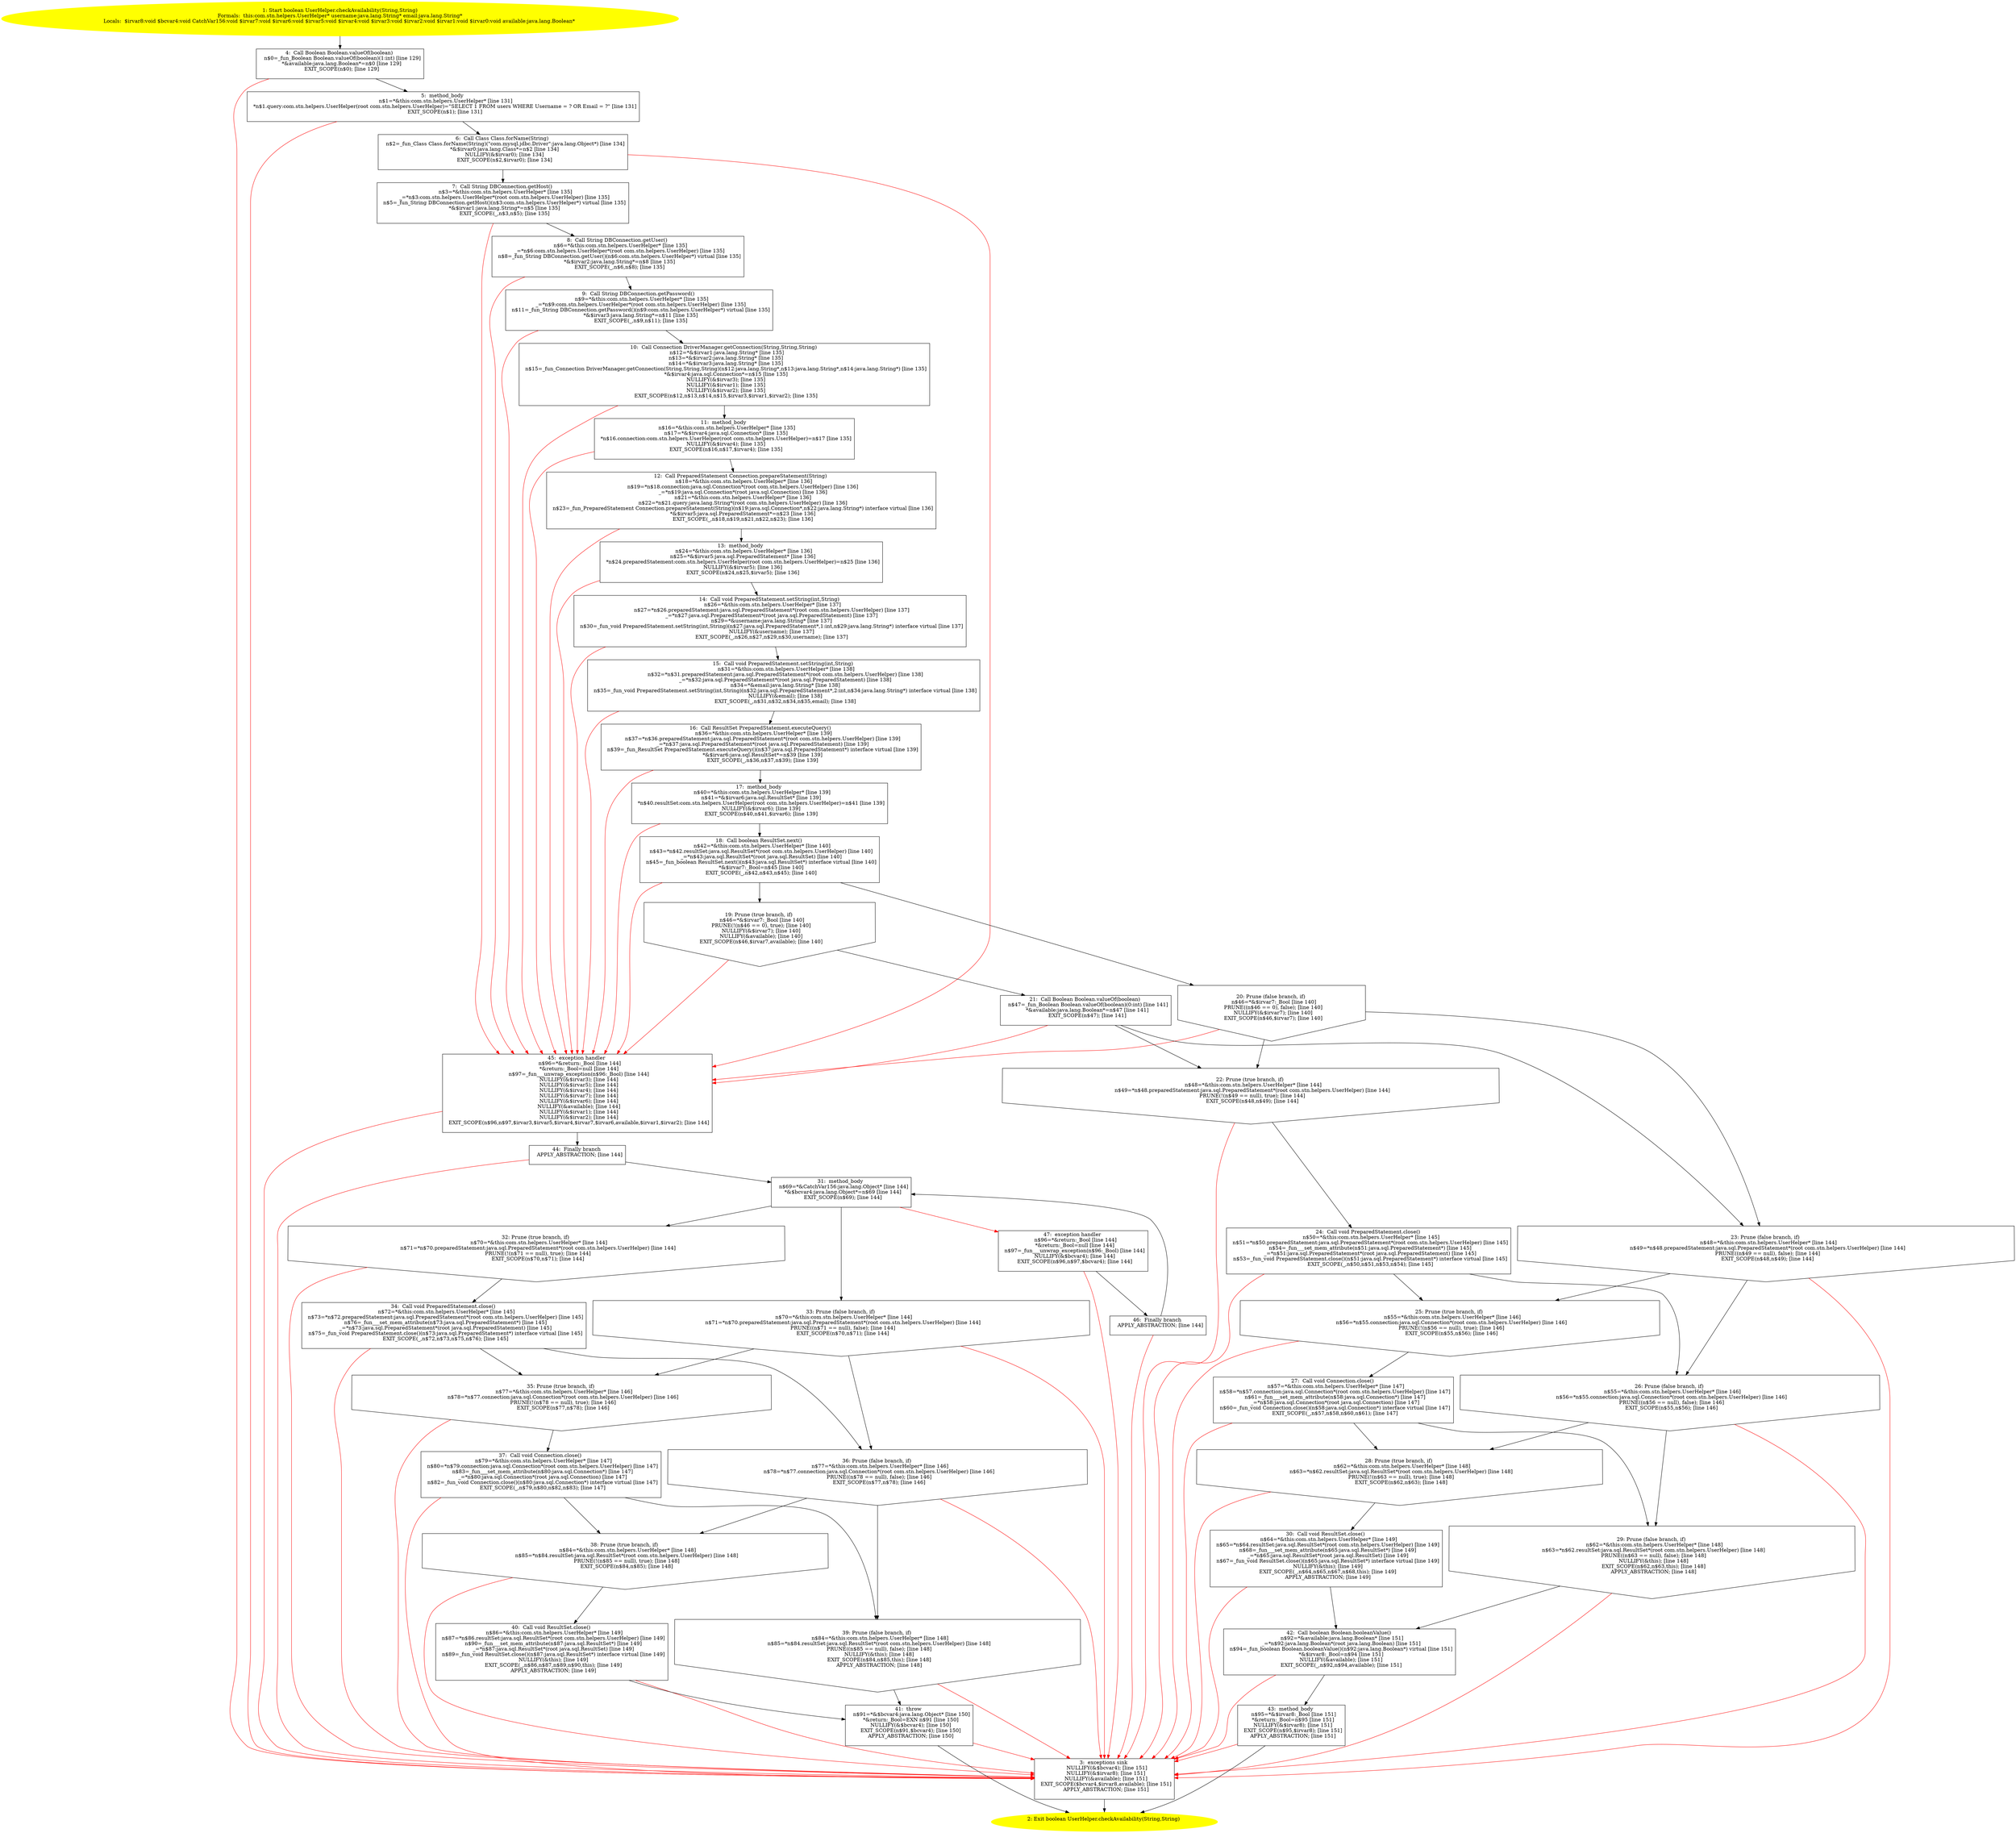 /* @generated */
digraph cfg {
"com.stn.helpers.UserHelper.checkAvailability(java.lang.String,java.lang.String):boolean.f4a424857c80eeb6c90b2913eece1152_1" [label="1: Start boolean UserHelper.checkAvailability(String,String)\nFormals:  this:com.stn.helpers.UserHelper* username:java.lang.String* email:java.lang.String*\nLocals:  $irvar8:void $bcvar4:void CatchVar156:void $irvar7:void $irvar6:void $irvar5:void $irvar4:void $irvar3:void $irvar2:void $irvar1:void $irvar0:void available:java.lang.Boolean* \n  " color=yellow style=filled]
	

	 "com.stn.helpers.UserHelper.checkAvailability(java.lang.String,java.lang.String):boolean.f4a424857c80eeb6c90b2913eece1152_1" -> "com.stn.helpers.UserHelper.checkAvailability(java.lang.String,java.lang.String):boolean.f4a424857c80eeb6c90b2913eece1152_4" ;
"com.stn.helpers.UserHelper.checkAvailability(java.lang.String,java.lang.String):boolean.f4a424857c80eeb6c90b2913eece1152_2" [label="2: Exit boolean UserHelper.checkAvailability(String,String) \n  " color=yellow style=filled]
	

"com.stn.helpers.UserHelper.checkAvailability(java.lang.String,java.lang.String):boolean.f4a424857c80eeb6c90b2913eece1152_3" [label="3:  exceptions sink \n   NULLIFY(&$bcvar4); [line 151]\n  NULLIFY(&$irvar8); [line 151]\n  NULLIFY(&available); [line 151]\n  EXIT_SCOPE($bcvar4,$irvar8,available); [line 151]\n  APPLY_ABSTRACTION; [line 151]\n " shape="box"]
	

	 "com.stn.helpers.UserHelper.checkAvailability(java.lang.String,java.lang.String):boolean.f4a424857c80eeb6c90b2913eece1152_3" -> "com.stn.helpers.UserHelper.checkAvailability(java.lang.String,java.lang.String):boolean.f4a424857c80eeb6c90b2913eece1152_2" ;
"com.stn.helpers.UserHelper.checkAvailability(java.lang.String,java.lang.String):boolean.f4a424857c80eeb6c90b2913eece1152_4" [label="4:  Call Boolean Boolean.valueOf(boolean) \n   n$0=_fun_Boolean Boolean.valueOf(boolean)(1:int) [line 129]\n  *&available:java.lang.Boolean*=n$0 [line 129]\n  EXIT_SCOPE(n$0); [line 129]\n " shape="box"]
	

	 "com.stn.helpers.UserHelper.checkAvailability(java.lang.String,java.lang.String):boolean.f4a424857c80eeb6c90b2913eece1152_4" -> "com.stn.helpers.UserHelper.checkAvailability(java.lang.String,java.lang.String):boolean.f4a424857c80eeb6c90b2913eece1152_5" ;
	 "com.stn.helpers.UserHelper.checkAvailability(java.lang.String,java.lang.String):boolean.f4a424857c80eeb6c90b2913eece1152_4" -> "com.stn.helpers.UserHelper.checkAvailability(java.lang.String,java.lang.String):boolean.f4a424857c80eeb6c90b2913eece1152_3" [color="red" ];
"com.stn.helpers.UserHelper.checkAvailability(java.lang.String,java.lang.String):boolean.f4a424857c80eeb6c90b2913eece1152_5" [label="5:  method_body \n   n$1=*&this:com.stn.helpers.UserHelper* [line 131]\n  *n$1.query:com.stn.helpers.UserHelper(root com.stn.helpers.UserHelper)=\"SELECT 1 FROM users WHERE Username = ? OR Email = ?\" [line 131]\n  EXIT_SCOPE(n$1); [line 131]\n " shape="box"]
	

	 "com.stn.helpers.UserHelper.checkAvailability(java.lang.String,java.lang.String):boolean.f4a424857c80eeb6c90b2913eece1152_5" -> "com.stn.helpers.UserHelper.checkAvailability(java.lang.String,java.lang.String):boolean.f4a424857c80eeb6c90b2913eece1152_6" ;
	 "com.stn.helpers.UserHelper.checkAvailability(java.lang.String,java.lang.String):boolean.f4a424857c80eeb6c90b2913eece1152_5" -> "com.stn.helpers.UserHelper.checkAvailability(java.lang.String,java.lang.String):boolean.f4a424857c80eeb6c90b2913eece1152_3" [color="red" ];
"com.stn.helpers.UserHelper.checkAvailability(java.lang.String,java.lang.String):boolean.f4a424857c80eeb6c90b2913eece1152_6" [label="6:  Call Class Class.forName(String) \n   n$2=_fun_Class Class.forName(String)(\"com.mysql.jdbc.Driver\":java.lang.Object*) [line 134]\n  *&$irvar0:java.lang.Class*=n$2 [line 134]\n  NULLIFY(&$irvar0); [line 134]\n  EXIT_SCOPE(n$2,$irvar0); [line 134]\n " shape="box"]
	

	 "com.stn.helpers.UserHelper.checkAvailability(java.lang.String,java.lang.String):boolean.f4a424857c80eeb6c90b2913eece1152_6" -> "com.stn.helpers.UserHelper.checkAvailability(java.lang.String,java.lang.String):boolean.f4a424857c80eeb6c90b2913eece1152_7" ;
	 "com.stn.helpers.UserHelper.checkAvailability(java.lang.String,java.lang.String):boolean.f4a424857c80eeb6c90b2913eece1152_6" -> "com.stn.helpers.UserHelper.checkAvailability(java.lang.String,java.lang.String):boolean.f4a424857c80eeb6c90b2913eece1152_45" [color="red" ];
"com.stn.helpers.UserHelper.checkAvailability(java.lang.String,java.lang.String):boolean.f4a424857c80eeb6c90b2913eece1152_7" [label="7:  Call String DBConnection.getHost() \n   n$3=*&this:com.stn.helpers.UserHelper* [line 135]\n  _=*n$3:com.stn.helpers.UserHelper*(root com.stn.helpers.UserHelper) [line 135]\n  n$5=_fun_String DBConnection.getHost()(n$3:com.stn.helpers.UserHelper*) virtual [line 135]\n  *&$irvar1:java.lang.String*=n$5 [line 135]\n  EXIT_SCOPE(_,n$3,n$5); [line 135]\n " shape="box"]
	

	 "com.stn.helpers.UserHelper.checkAvailability(java.lang.String,java.lang.String):boolean.f4a424857c80eeb6c90b2913eece1152_7" -> "com.stn.helpers.UserHelper.checkAvailability(java.lang.String,java.lang.String):boolean.f4a424857c80eeb6c90b2913eece1152_8" ;
	 "com.stn.helpers.UserHelper.checkAvailability(java.lang.String,java.lang.String):boolean.f4a424857c80eeb6c90b2913eece1152_7" -> "com.stn.helpers.UserHelper.checkAvailability(java.lang.String,java.lang.String):boolean.f4a424857c80eeb6c90b2913eece1152_45" [color="red" ];
"com.stn.helpers.UserHelper.checkAvailability(java.lang.String,java.lang.String):boolean.f4a424857c80eeb6c90b2913eece1152_8" [label="8:  Call String DBConnection.getUser() \n   n$6=*&this:com.stn.helpers.UserHelper* [line 135]\n  _=*n$6:com.stn.helpers.UserHelper*(root com.stn.helpers.UserHelper) [line 135]\n  n$8=_fun_String DBConnection.getUser()(n$6:com.stn.helpers.UserHelper*) virtual [line 135]\n  *&$irvar2:java.lang.String*=n$8 [line 135]\n  EXIT_SCOPE(_,n$6,n$8); [line 135]\n " shape="box"]
	

	 "com.stn.helpers.UserHelper.checkAvailability(java.lang.String,java.lang.String):boolean.f4a424857c80eeb6c90b2913eece1152_8" -> "com.stn.helpers.UserHelper.checkAvailability(java.lang.String,java.lang.String):boolean.f4a424857c80eeb6c90b2913eece1152_9" ;
	 "com.stn.helpers.UserHelper.checkAvailability(java.lang.String,java.lang.String):boolean.f4a424857c80eeb6c90b2913eece1152_8" -> "com.stn.helpers.UserHelper.checkAvailability(java.lang.String,java.lang.String):boolean.f4a424857c80eeb6c90b2913eece1152_45" [color="red" ];
"com.stn.helpers.UserHelper.checkAvailability(java.lang.String,java.lang.String):boolean.f4a424857c80eeb6c90b2913eece1152_9" [label="9:  Call String DBConnection.getPassword() \n   n$9=*&this:com.stn.helpers.UserHelper* [line 135]\n  _=*n$9:com.stn.helpers.UserHelper*(root com.stn.helpers.UserHelper) [line 135]\n  n$11=_fun_String DBConnection.getPassword()(n$9:com.stn.helpers.UserHelper*) virtual [line 135]\n  *&$irvar3:java.lang.String*=n$11 [line 135]\n  EXIT_SCOPE(_,n$9,n$11); [line 135]\n " shape="box"]
	

	 "com.stn.helpers.UserHelper.checkAvailability(java.lang.String,java.lang.String):boolean.f4a424857c80eeb6c90b2913eece1152_9" -> "com.stn.helpers.UserHelper.checkAvailability(java.lang.String,java.lang.String):boolean.f4a424857c80eeb6c90b2913eece1152_10" ;
	 "com.stn.helpers.UserHelper.checkAvailability(java.lang.String,java.lang.String):boolean.f4a424857c80eeb6c90b2913eece1152_9" -> "com.stn.helpers.UserHelper.checkAvailability(java.lang.String,java.lang.String):boolean.f4a424857c80eeb6c90b2913eece1152_45" [color="red" ];
"com.stn.helpers.UserHelper.checkAvailability(java.lang.String,java.lang.String):boolean.f4a424857c80eeb6c90b2913eece1152_10" [label="10:  Call Connection DriverManager.getConnection(String,String,String) \n   n$12=*&$irvar1:java.lang.String* [line 135]\n  n$13=*&$irvar2:java.lang.String* [line 135]\n  n$14=*&$irvar3:java.lang.String* [line 135]\n  n$15=_fun_Connection DriverManager.getConnection(String,String,String)(n$12:java.lang.String*,n$13:java.lang.String*,n$14:java.lang.String*) [line 135]\n  *&$irvar4:java.sql.Connection*=n$15 [line 135]\n  NULLIFY(&$irvar3); [line 135]\n  NULLIFY(&$irvar1); [line 135]\n  NULLIFY(&$irvar2); [line 135]\n  EXIT_SCOPE(n$12,n$13,n$14,n$15,$irvar3,$irvar1,$irvar2); [line 135]\n " shape="box"]
	

	 "com.stn.helpers.UserHelper.checkAvailability(java.lang.String,java.lang.String):boolean.f4a424857c80eeb6c90b2913eece1152_10" -> "com.stn.helpers.UserHelper.checkAvailability(java.lang.String,java.lang.String):boolean.f4a424857c80eeb6c90b2913eece1152_11" ;
	 "com.stn.helpers.UserHelper.checkAvailability(java.lang.String,java.lang.String):boolean.f4a424857c80eeb6c90b2913eece1152_10" -> "com.stn.helpers.UserHelper.checkAvailability(java.lang.String,java.lang.String):boolean.f4a424857c80eeb6c90b2913eece1152_45" [color="red" ];
"com.stn.helpers.UserHelper.checkAvailability(java.lang.String,java.lang.String):boolean.f4a424857c80eeb6c90b2913eece1152_11" [label="11:  method_body \n   n$16=*&this:com.stn.helpers.UserHelper* [line 135]\n  n$17=*&$irvar4:java.sql.Connection* [line 135]\n  *n$16.connection:com.stn.helpers.UserHelper(root com.stn.helpers.UserHelper)=n$17 [line 135]\n  NULLIFY(&$irvar4); [line 135]\n  EXIT_SCOPE(n$16,n$17,$irvar4); [line 135]\n " shape="box"]
	

	 "com.stn.helpers.UserHelper.checkAvailability(java.lang.String,java.lang.String):boolean.f4a424857c80eeb6c90b2913eece1152_11" -> "com.stn.helpers.UserHelper.checkAvailability(java.lang.String,java.lang.String):boolean.f4a424857c80eeb6c90b2913eece1152_12" ;
	 "com.stn.helpers.UserHelper.checkAvailability(java.lang.String,java.lang.String):boolean.f4a424857c80eeb6c90b2913eece1152_11" -> "com.stn.helpers.UserHelper.checkAvailability(java.lang.String,java.lang.String):boolean.f4a424857c80eeb6c90b2913eece1152_45" [color="red" ];
"com.stn.helpers.UserHelper.checkAvailability(java.lang.String,java.lang.String):boolean.f4a424857c80eeb6c90b2913eece1152_12" [label="12:  Call PreparedStatement Connection.prepareStatement(String) \n   n$18=*&this:com.stn.helpers.UserHelper* [line 136]\n  n$19=*n$18.connection:java.sql.Connection*(root com.stn.helpers.UserHelper) [line 136]\n  _=*n$19:java.sql.Connection*(root java.sql.Connection) [line 136]\n  n$21=*&this:com.stn.helpers.UserHelper* [line 136]\n  n$22=*n$21.query:java.lang.String*(root com.stn.helpers.UserHelper) [line 136]\n  n$23=_fun_PreparedStatement Connection.prepareStatement(String)(n$19:java.sql.Connection*,n$22:java.lang.String*) interface virtual [line 136]\n  *&$irvar5:java.sql.PreparedStatement*=n$23 [line 136]\n  EXIT_SCOPE(_,n$18,n$19,n$21,n$22,n$23); [line 136]\n " shape="box"]
	

	 "com.stn.helpers.UserHelper.checkAvailability(java.lang.String,java.lang.String):boolean.f4a424857c80eeb6c90b2913eece1152_12" -> "com.stn.helpers.UserHelper.checkAvailability(java.lang.String,java.lang.String):boolean.f4a424857c80eeb6c90b2913eece1152_13" ;
	 "com.stn.helpers.UserHelper.checkAvailability(java.lang.String,java.lang.String):boolean.f4a424857c80eeb6c90b2913eece1152_12" -> "com.stn.helpers.UserHelper.checkAvailability(java.lang.String,java.lang.String):boolean.f4a424857c80eeb6c90b2913eece1152_45" [color="red" ];
"com.stn.helpers.UserHelper.checkAvailability(java.lang.String,java.lang.String):boolean.f4a424857c80eeb6c90b2913eece1152_13" [label="13:  method_body \n   n$24=*&this:com.stn.helpers.UserHelper* [line 136]\n  n$25=*&$irvar5:java.sql.PreparedStatement* [line 136]\n  *n$24.preparedStatement:com.stn.helpers.UserHelper(root com.stn.helpers.UserHelper)=n$25 [line 136]\n  NULLIFY(&$irvar5); [line 136]\n  EXIT_SCOPE(n$24,n$25,$irvar5); [line 136]\n " shape="box"]
	

	 "com.stn.helpers.UserHelper.checkAvailability(java.lang.String,java.lang.String):boolean.f4a424857c80eeb6c90b2913eece1152_13" -> "com.stn.helpers.UserHelper.checkAvailability(java.lang.String,java.lang.String):boolean.f4a424857c80eeb6c90b2913eece1152_14" ;
	 "com.stn.helpers.UserHelper.checkAvailability(java.lang.String,java.lang.String):boolean.f4a424857c80eeb6c90b2913eece1152_13" -> "com.stn.helpers.UserHelper.checkAvailability(java.lang.String,java.lang.String):boolean.f4a424857c80eeb6c90b2913eece1152_45" [color="red" ];
"com.stn.helpers.UserHelper.checkAvailability(java.lang.String,java.lang.String):boolean.f4a424857c80eeb6c90b2913eece1152_14" [label="14:  Call void PreparedStatement.setString(int,String) \n   n$26=*&this:com.stn.helpers.UserHelper* [line 137]\n  n$27=*n$26.preparedStatement:java.sql.PreparedStatement*(root com.stn.helpers.UserHelper) [line 137]\n  _=*n$27:java.sql.PreparedStatement*(root java.sql.PreparedStatement) [line 137]\n  n$29=*&username:java.lang.String* [line 137]\n  n$30=_fun_void PreparedStatement.setString(int,String)(n$27:java.sql.PreparedStatement*,1:int,n$29:java.lang.String*) interface virtual [line 137]\n  NULLIFY(&username); [line 137]\n  EXIT_SCOPE(_,n$26,n$27,n$29,n$30,username); [line 137]\n " shape="box"]
	

	 "com.stn.helpers.UserHelper.checkAvailability(java.lang.String,java.lang.String):boolean.f4a424857c80eeb6c90b2913eece1152_14" -> "com.stn.helpers.UserHelper.checkAvailability(java.lang.String,java.lang.String):boolean.f4a424857c80eeb6c90b2913eece1152_15" ;
	 "com.stn.helpers.UserHelper.checkAvailability(java.lang.String,java.lang.String):boolean.f4a424857c80eeb6c90b2913eece1152_14" -> "com.stn.helpers.UserHelper.checkAvailability(java.lang.String,java.lang.String):boolean.f4a424857c80eeb6c90b2913eece1152_45" [color="red" ];
"com.stn.helpers.UserHelper.checkAvailability(java.lang.String,java.lang.String):boolean.f4a424857c80eeb6c90b2913eece1152_15" [label="15:  Call void PreparedStatement.setString(int,String) \n   n$31=*&this:com.stn.helpers.UserHelper* [line 138]\n  n$32=*n$31.preparedStatement:java.sql.PreparedStatement*(root com.stn.helpers.UserHelper) [line 138]\n  _=*n$32:java.sql.PreparedStatement*(root java.sql.PreparedStatement) [line 138]\n  n$34=*&email:java.lang.String* [line 138]\n  n$35=_fun_void PreparedStatement.setString(int,String)(n$32:java.sql.PreparedStatement*,2:int,n$34:java.lang.String*) interface virtual [line 138]\n  NULLIFY(&email); [line 138]\n  EXIT_SCOPE(_,n$31,n$32,n$34,n$35,email); [line 138]\n " shape="box"]
	

	 "com.stn.helpers.UserHelper.checkAvailability(java.lang.String,java.lang.String):boolean.f4a424857c80eeb6c90b2913eece1152_15" -> "com.stn.helpers.UserHelper.checkAvailability(java.lang.String,java.lang.String):boolean.f4a424857c80eeb6c90b2913eece1152_16" ;
	 "com.stn.helpers.UserHelper.checkAvailability(java.lang.String,java.lang.String):boolean.f4a424857c80eeb6c90b2913eece1152_15" -> "com.stn.helpers.UserHelper.checkAvailability(java.lang.String,java.lang.String):boolean.f4a424857c80eeb6c90b2913eece1152_45" [color="red" ];
"com.stn.helpers.UserHelper.checkAvailability(java.lang.String,java.lang.String):boolean.f4a424857c80eeb6c90b2913eece1152_16" [label="16:  Call ResultSet PreparedStatement.executeQuery() \n   n$36=*&this:com.stn.helpers.UserHelper* [line 139]\n  n$37=*n$36.preparedStatement:java.sql.PreparedStatement*(root com.stn.helpers.UserHelper) [line 139]\n  _=*n$37:java.sql.PreparedStatement*(root java.sql.PreparedStatement) [line 139]\n  n$39=_fun_ResultSet PreparedStatement.executeQuery()(n$37:java.sql.PreparedStatement*) interface virtual [line 139]\n  *&$irvar6:java.sql.ResultSet*=n$39 [line 139]\n  EXIT_SCOPE(_,n$36,n$37,n$39); [line 139]\n " shape="box"]
	

	 "com.stn.helpers.UserHelper.checkAvailability(java.lang.String,java.lang.String):boolean.f4a424857c80eeb6c90b2913eece1152_16" -> "com.stn.helpers.UserHelper.checkAvailability(java.lang.String,java.lang.String):boolean.f4a424857c80eeb6c90b2913eece1152_17" ;
	 "com.stn.helpers.UserHelper.checkAvailability(java.lang.String,java.lang.String):boolean.f4a424857c80eeb6c90b2913eece1152_16" -> "com.stn.helpers.UserHelper.checkAvailability(java.lang.String,java.lang.String):boolean.f4a424857c80eeb6c90b2913eece1152_45" [color="red" ];
"com.stn.helpers.UserHelper.checkAvailability(java.lang.String,java.lang.String):boolean.f4a424857c80eeb6c90b2913eece1152_17" [label="17:  method_body \n   n$40=*&this:com.stn.helpers.UserHelper* [line 139]\n  n$41=*&$irvar6:java.sql.ResultSet* [line 139]\n  *n$40.resultSet:com.stn.helpers.UserHelper(root com.stn.helpers.UserHelper)=n$41 [line 139]\n  NULLIFY(&$irvar6); [line 139]\n  EXIT_SCOPE(n$40,n$41,$irvar6); [line 139]\n " shape="box"]
	

	 "com.stn.helpers.UserHelper.checkAvailability(java.lang.String,java.lang.String):boolean.f4a424857c80eeb6c90b2913eece1152_17" -> "com.stn.helpers.UserHelper.checkAvailability(java.lang.String,java.lang.String):boolean.f4a424857c80eeb6c90b2913eece1152_18" ;
	 "com.stn.helpers.UserHelper.checkAvailability(java.lang.String,java.lang.String):boolean.f4a424857c80eeb6c90b2913eece1152_17" -> "com.stn.helpers.UserHelper.checkAvailability(java.lang.String,java.lang.String):boolean.f4a424857c80eeb6c90b2913eece1152_45" [color="red" ];
"com.stn.helpers.UserHelper.checkAvailability(java.lang.String,java.lang.String):boolean.f4a424857c80eeb6c90b2913eece1152_18" [label="18:  Call boolean ResultSet.next() \n   n$42=*&this:com.stn.helpers.UserHelper* [line 140]\n  n$43=*n$42.resultSet:java.sql.ResultSet*(root com.stn.helpers.UserHelper) [line 140]\n  _=*n$43:java.sql.ResultSet*(root java.sql.ResultSet) [line 140]\n  n$45=_fun_boolean ResultSet.next()(n$43:java.sql.ResultSet*) interface virtual [line 140]\n  *&$irvar7:_Bool=n$45 [line 140]\n  EXIT_SCOPE(_,n$42,n$43,n$45); [line 140]\n " shape="box"]
	

	 "com.stn.helpers.UserHelper.checkAvailability(java.lang.String,java.lang.String):boolean.f4a424857c80eeb6c90b2913eece1152_18" -> "com.stn.helpers.UserHelper.checkAvailability(java.lang.String,java.lang.String):boolean.f4a424857c80eeb6c90b2913eece1152_19" ;
	 "com.stn.helpers.UserHelper.checkAvailability(java.lang.String,java.lang.String):boolean.f4a424857c80eeb6c90b2913eece1152_18" -> "com.stn.helpers.UserHelper.checkAvailability(java.lang.String,java.lang.String):boolean.f4a424857c80eeb6c90b2913eece1152_20" ;
	 "com.stn.helpers.UserHelper.checkAvailability(java.lang.String,java.lang.String):boolean.f4a424857c80eeb6c90b2913eece1152_18" -> "com.stn.helpers.UserHelper.checkAvailability(java.lang.String,java.lang.String):boolean.f4a424857c80eeb6c90b2913eece1152_45" [color="red" ];
"com.stn.helpers.UserHelper.checkAvailability(java.lang.String,java.lang.String):boolean.f4a424857c80eeb6c90b2913eece1152_19" [label="19: Prune (true branch, if) \n   n$46=*&$irvar7:_Bool [line 140]\n  PRUNE(!(n$46 == 0), true); [line 140]\n  NULLIFY(&$irvar7); [line 140]\n  NULLIFY(&available); [line 140]\n  EXIT_SCOPE(n$46,$irvar7,available); [line 140]\n " shape="invhouse"]
	

	 "com.stn.helpers.UserHelper.checkAvailability(java.lang.String,java.lang.String):boolean.f4a424857c80eeb6c90b2913eece1152_19" -> "com.stn.helpers.UserHelper.checkAvailability(java.lang.String,java.lang.String):boolean.f4a424857c80eeb6c90b2913eece1152_21" ;
	 "com.stn.helpers.UserHelper.checkAvailability(java.lang.String,java.lang.String):boolean.f4a424857c80eeb6c90b2913eece1152_19" -> "com.stn.helpers.UserHelper.checkAvailability(java.lang.String,java.lang.String):boolean.f4a424857c80eeb6c90b2913eece1152_45" [color="red" ];
"com.stn.helpers.UserHelper.checkAvailability(java.lang.String,java.lang.String):boolean.f4a424857c80eeb6c90b2913eece1152_20" [label="20: Prune (false branch, if) \n   n$46=*&$irvar7:_Bool [line 140]\n  PRUNE((n$46 == 0), false); [line 140]\n  NULLIFY(&$irvar7); [line 140]\n  EXIT_SCOPE(n$46,$irvar7); [line 140]\n " shape="invhouse"]
	

	 "com.stn.helpers.UserHelper.checkAvailability(java.lang.String,java.lang.String):boolean.f4a424857c80eeb6c90b2913eece1152_20" -> "com.stn.helpers.UserHelper.checkAvailability(java.lang.String,java.lang.String):boolean.f4a424857c80eeb6c90b2913eece1152_22" ;
	 "com.stn.helpers.UserHelper.checkAvailability(java.lang.String,java.lang.String):boolean.f4a424857c80eeb6c90b2913eece1152_20" -> "com.stn.helpers.UserHelper.checkAvailability(java.lang.String,java.lang.String):boolean.f4a424857c80eeb6c90b2913eece1152_23" ;
	 "com.stn.helpers.UserHelper.checkAvailability(java.lang.String,java.lang.String):boolean.f4a424857c80eeb6c90b2913eece1152_20" -> "com.stn.helpers.UserHelper.checkAvailability(java.lang.String,java.lang.String):boolean.f4a424857c80eeb6c90b2913eece1152_45" [color="red" ];
"com.stn.helpers.UserHelper.checkAvailability(java.lang.String,java.lang.String):boolean.f4a424857c80eeb6c90b2913eece1152_21" [label="21:  Call Boolean Boolean.valueOf(boolean) \n   n$47=_fun_Boolean Boolean.valueOf(boolean)(0:int) [line 141]\n  *&available:java.lang.Boolean*=n$47 [line 141]\n  EXIT_SCOPE(n$47); [line 141]\n " shape="box"]
	

	 "com.stn.helpers.UserHelper.checkAvailability(java.lang.String,java.lang.String):boolean.f4a424857c80eeb6c90b2913eece1152_21" -> "com.stn.helpers.UserHelper.checkAvailability(java.lang.String,java.lang.String):boolean.f4a424857c80eeb6c90b2913eece1152_22" ;
	 "com.stn.helpers.UserHelper.checkAvailability(java.lang.String,java.lang.String):boolean.f4a424857c80eeb6c90b2913eece1152_21" -> "com.stn.helpers.UserHelper.checkAvailability(java.lang.String,java.lang.String):boolean.f4a424857c80eeb6c90b2913eece1152_23" ;
	 "com.stn.helpers.UserHelper.checkAvailability(java.lang.String,java.lang.String):boolean.f4a424857c80eeb6c90b2913eece1152_21" -> "com.stn.helpers.UserHelper.checkAvailability(java.lang.String,java.lang.String):boolean.f4a424857c80eeb6c90b2913eece1152_45" [color="red" ];
"com.stn.helpers.UserHelper.checkAvailability(java.lang.String,java.lang.String):boolean.f4a424857c80eeb6c90b2913eece1152_22" [label="22: Prune (true branch, if) \n   n$48=*&this:com.stn.helpers.UserHelper* [line 144]\n  n$49=*n$48.preparedStatement:java.sql.PreparedStatement*(root com.stn.helpers.UserHelper) [line 144]\n  PRUNE(!(n$49 == null), true); [line 144]\n  EXIT_SCOPE(n$48,n$49); [line 144]\n " shape="invhouse"]
	

	 "com.stn.helpers.UserHelper.checkAvailability(java.lang.String,java.lang.String):boolean.f4a424857c80eeb6c90b2913eece1152_22" -> "com.stn.helpers.UserHelper.checkAvailability(java.lang.String,java.lang.String):boolean.f4a424857c80eeb6c90b2913eece1152_24" ;
	 "com.stn.helpers.UserHelper.checkAvailability(java.lang.String,java.lang.String):boolean.f4a424857c80eeb6c90b2913eece1152_22" -> "com.stn.helpers.UserHelper.checkAvailability(java.lang.String,java.lang.String):boolean.f4a424857c80eeb6c90b2913eece1152_3" [color="red" ];
"com.stn.helpers.UserHelper.checkAvailability(java.lang.String,java.lang.String):boolean.f4a424857c80eeb6c90b2913eece1152_23" [label="23: Prune (false branch, if) \n   n$48=*&this:com.stn.helpers.UserHelper* [line 144]\n  n$49=*n$48.preparedStatement:java.sql.PreparedStatement*(root com.stn.helpers.UserHelper) [line 144]\n  PRUNE((n$49 == null), false); [line 144]\n  EXIT_SCOPE(n$48,n$49); [line 144]\n " shape="invhouse"]
	

	 "com.stn.helpers.UserHelper.checkAvailability(java.lang.String,java.lang.String):boolean.f4a424857c80eeb6c90b2913eece1152_23" -> "com.stn.helpers.UserHelper.checkAvailability(java.lang.String,java.lang.String):boolean.f4a424857c80eeb6c90b2913eece1152_25" ;
	 "com.stn.helpers.UserHelper.checkAvailability(java.lang.String,java.lang.String):boolean.f4a424857c80eeb6c90b2913eece1152_23" -> "com.stn.helpers.UserHelper.checkAvailability(java.lang.String,java.lang.String):boolean.f4a424857c80eeb6c90b2913eece1152_26" ;
	 "com.stn.helpers.UserHelper.checkAvailability(java.lang.String,java.lang.String):boolean.f4a424857c80eeb6c90b2913eece1152_23" -> "com.stn.helpers.UserHelper.checkAvailability(java.lang.String,java.lang.String):boolean.f4a424857c80eeb6c90b2913eece1152_3" [color="red" ];
"com.stn.helpers.UserHelper.checkAvailability(java.lang.String,java.lang.String):boolean.f4a424857c80eeb6c90b2913eece1152_24" [label="24:  Call void PreparedStatement.close() \n   n$50=*&this:com.stn.helpers.UserHelper* [line 145]\n  n$51=*n$50.preparedStatement:java.sql.PreparedStatement*(root com.stn.helpers.UserHelper) [line 145]\n  n$54=_fun___set_mem_attribute(n$51:java.sql.PreparedStatement*) [line 145]\n  _=*n$51:java.sql.PreparedStatement*(root java.sql.PreparedStatement) [line 145]\n  n$53=_fun_void PreparedStatement.close()(n$51:java.sql.PreparedStatement*) interface virtual [line 145]\n  EXIT_SCOPE(_,n$50,n$51,n$53,n$54); [line 145]\n " shape="box"]
	

	 "com.stn.helpers.UserHelper.checkAvailability(java.lang.String,java.lang.String):boolean.f4a424857c80eeb6c90b2913eece1152_24" -> "com.stn.helpers.UserHelper.checkAvailability(java.lang.String,java.lang.String):boolean.f4a424857c80eeb6c90b2913eece1152_25" ;
	 "com.stn.helpers.UserHelper.checkAvailability(java.lang.String,java.lang.String):boolean.f4a424857c80eeb6c90b2913eece1152_24" -> "com.stn.helpers.UserHelper.checkAvailability(java.lang.String,java.lang.String):boolean.f4a424857c80eeb6c90b2913eece1152_26" ;
	 "com.stn.helpers.UserHelper.checkAvailability(java.lang.String,java.lang.String):boolean.f4a424857c80eeb6c90b2913eece1152_24" -> "com.stn.helpers.UserHelper.checkAvailability(java.lang.String,java.lang.String):boolean.f4a424857c80eeb6c90b2913eece1152_3" [color="red" ];
"com.stn.helpers.UserHelper.checkAvailability(java.lang.String,java.lang.String):boolean.f4a424857c80eeb6c90b2913eece1152_25" [label="25: Prune (true branch, if) \n   n$55=*&this:com.stn.helpers.UserHelper* [line 146]\n  n$56=*n$55.connection:java.sql.Connection*(root com.stn.helpers.UserHelper) [line 146]\n  PRUNE(!(n$56 == null), true); [line 146]\n  EXIT_SCOPE(n$55,n$56); [line 146]\n " shape="invhouse"]
	

	 "com.stn.helpers.UserHelper.checkAvailability(java.lang.String,java.lang.String):boolean.f4a424857c80eeb6c90b2913eece1152_25" -> "com.stn.helpers.UserHelper.checkAvailability(java.lang.String,java.lang.String):boolean.f4a424857c80eeb6c90b2913eece1152_27" ;
	 "com.stn.helpers.UserHelper.checkAvailability(java.lang.String,java.lang.String):boolean.f4a424857c80eeb6c90b2913eece1152_25" -> "com.stn.helpers.UserHelper.checkAvailability(java.lang.String,java.lang.String):boolean.f4a424857c80eeb6c90b2913eece1152_3" [color="red" ];
"com.stn.helpers.UserHelper.checkAvailability(java.lang.String,java.lang.String):boolean.f4a424857c80eeb6c90b2913eece1152_26" [label="26: Prune (false branch, if) \n   n$55=*&this:com.stn.helpers.UserHelper* [line 146]\n  n$56=*n$55.connection:java.sql.Connection*(root com.stn.helpers.UserHelper) [line 146]\n  PRUNE((n$56 == null), false); [line 146]\n  EXIT_SCOPE(n$55,n$56); [line 146]\n " shape="invhouse"]
	

	 "com.stn.helpers.UserHelper.checkAvailability(java.lang.String,java.lang.String):boolean.f4a424857c80eeb6c90b2913eece1152_26" -> "com.stn.helpers.UserHelper.checkAvailability(java.lang.String,java.lang.String):boolean.f4a424857c80eeb6c90b2913eece1152_28" ;
	 "com.stn.helpers.UserHelper.checkAvailability(java.lang.String,java.lang.String):boolean.f4a424857c80eeb6c90b2913eece1152_26" -> "com.stn.helpers.UserHelper.checkAvailability(java.lang.String,java.lang.String):boolean.f4a424857c80eeb6c90b2913eece1152_29" ;
	 "com.stn.helpers.UserHelper.checkAvailability(java.lang.String,java.lang.String):boolean.f4a424857c80eeb6c90b2913eece1152_26" -> "com.stn.helpers.UserHelper.checkAvailability(java.lang.String,java.lang.String):boolean.f4a424857c80eeb6c90b2913eece1152_3" [color="red" ];
"com.stn.helpers.UserHelper.checkAvailability(java.lang.String,java.lang.String):boolean.f4a424857c80eeb6c90b2913eece1152_27" [label="27:  Call void Connection.close() \n   n$57=*&this:com.stn.helpers.UserHelper* [line 147]\n  n$58=*n$57.connection:java.sql.Connection*(root com.stn.helpers.UserHelper) [line 147]\n  n$61=_fun___set_mem_attribute(n$58:java.sql.Connection*) [line 147]\n  _=*n$58:java.sql.Connection*(root java.sql.Connection) [line 147]\n  n$60=_fun_void Connection.close()(n$58:java.sql.Connection*) interface virtual [line 147]\n  EXIT_SCOPE(_,n$57,n$58,n$60,n$61); [line 147]\n " shape="box"]
	

	 "com.stn.helpers.UserHelper.checkAvailability(java.lang.String,java.lang.String):boolean.f4a424857c80eeb6c90b2913eece1152_27" -> "com.stn.helpers.UserHelper.checkAvailability(java.lang.String,java.lang.String):boolean.f4a424857c80eeb6c90b2913eece1152_28" ;
	 "com.stn.helpers.UserHelper.checkAvailability(java.lang.String,java.lang.String):boolean.f4a424857c80eeb6c90b2913eece1152_27" -> "com.stn.helpers.UserHelper.checkAvailability(java.lang.String,java.lang.String):boolean.f4a424857c80eeb6c90b2913eece1152_29" ;
	 "com.stn.helpers.UserHelper.checkAvailability(java.lang.String,java.lang.String):boolean.f4a424857c80eeb6c90b2913eece1152_27" -> "com.stn.helpers.UserHelper.checkAvailability(java.lang.String,java.lang.String):boolean.f4a424857c80eeb6c90b2913eece1152_3" [color="red" ];
"com.stn.helpers.UserHelper.checkAvailability(java.lang.String,java.lang.String):boolean.f4a424857c80eeb6c90b2913eece1152_28" [label="28: Prune (true branch, if) \n   n$62=*&this:com.stn.helpers.UserHelper* [line 148]\n  n$63=*n$62.resultSet:java.sql.ResultSet*(root com.stn.helpers.UserHelper) [line 148]\n  PRUNE(!(n$63 == null), true); [line 148]\n  EXIT_SCOPE(n$62,n$63); [line 148]\n " shape="invhouse"]
	

	 "com.stn.helpers.UserHelper.checkAvailability(java.lang.String,java.lang.String):boolean.f4a424857c80eeb6c90b2913eece1152_28" -> "com.stn.helpers.UserHelper.checkAvailability(java.lang.String,java.lang.String):boolean.f4a424857c80eeb6c90b2913eece1152_30" ;
	 "com.stn.helpers.UserHelper.checkAvailability(java.lang.String,java.lang.String):boolean.f4a424857c80eeb6c90b2913eece1152_28" -> "com.stn.helpers.UserHelper.checkAvailability(java.lang.String,java.lang.String):boolean.f4a424857c80eeb6c90b2913eece1152_3" [color="red" ];
"com.stn.helpers.UserHelper.checkAvailability(java.lang.String,java.lang.String):boolean.f4a424857c80eeb6c90b2913eece1152_29" [label="29: Prune (false branch, if) \n   n$62=*&this:com.stn.helpers.UserHelper* [line 148]\n  n$63=*n$62.resultSet:java.sql.ResultSet*(root com.stn.helpers.UserHelper) [line 148]\n  PRUNE((n$63 == null), false); [line 148]\n  NULLIFY(&this); [line 148]\n  EXIT_SCOPE(n$62,n$63,this); [line 148]\n  APPLY_ABSTRACTION; [line 148]\n " shape="invhouse"]
	

	 "com.stn.helpers.UserHelper.checkAvailability(java.lang.String,java.lang.String):boolean.f4a424857c80eeb6c90b2913eece1152_29" -> "com.stn.helpers.UserHelper.checkAvailability(java.lang.String,java.lang.String):boolean.f4a424857c80eeb6c90b2913eece1152_42" ;
	 "com.stn.helpers.UserHelper.checkAvailability(java.lang.String,java.lang.String):boolean.f4a424857c80eeb6c90b2913eece1152_29" -> "com.stn.helpers.UserHelper.checkAvailability(java.lang.String,java.lang.String):boolean.f4a424857c80eeb6c90b2913eece1152_3" [color="red" ];
"com.stn.helpers.UserHelper.checkAvailability(java.lang.String,java.lang.String):boolean.f4a424857c80eeb6c90b2913eece1152_30" [label="30:  Call void ResultSet.close() \n   n$64=*&this:com.stn.helpers.UserHelper* [line 149]\n  n$65=*n$64.resultSet:java.sql.ResultSet*(root com.stn.helpers.UserHelper) [line 149]\n  n$68=_fun___set_mem_attribute(n$65:java.sql.ResultSet*) [line 149]\n  _=*n$65:java.sql.ResultSet*(root java.sql.ResultSet) [line 149]\n  n$67=_fun_void ResultSet.close()(n$65:java.sql.ResultSet*) interface virtual [line 149]\n  NULLIFY(&this); [line 149]\n  EXIT_SCOPE(_,n$64,n$65,n$67,n$68,this); [line 149]\n  APPLY_ABSTRACTION; [line 149]\n " shape="box"]
	

	 "com.stn.helpers.UserHelper.checkAvailability(java.lang.String,java.lang.String):boolean.f4a424857c80eeb6c90b2913eece1152_30" -> "com.stn.helpers.UserHelper.checkAvailability(java.lang.String,java.lang.String):boolean.f4a424857c80eeb6c90b2913eece1152_42" ;
	 "com.stn.helpers.UserHelper.checkAvailability(java.lang.String,java.lang.String):boolean.f4a424857c80eeb6c90b2913eece1152_30" -> "com.stn.helpers.UserHelper.checkAvailability(java.lang.String,java.lang.String):boolean.f4a424857c80eeb6c90b2913eece1152_3" [color="red" ];
"com.stn.helpers.UserHelper.checkAvailability(java.lang.String,java.lang.String):boolean.f4a424857c80eeb6c90b2913eece1152_31" [label="31:  method_body \n   n$69=*&CatchVar156:java.lang.Object* [line 144]\n  *&$bcvar4:java.lang.Object*=n$69 [line 144]\n  EXIT_SCOPE(n$69); [line 144]\n " shape="box"]
	

	 "com.stn.helpers.UserHelper.checkAvailability(java.lang.String,java.lang.String):boolean.f4a424857c80eeb6c90b2913eece1152_31" -> "com.stn.helpers.UserHelper.checkAvailability(java.lang.String,java.lang.String):boolean.f4a424857c80eeb6c90b2913eece1152_32" ;
	 "com.stn.helpers.UserHelper.checkAvailability(java.lang.String,java.lang.String):boolean.f4a424857c80eeb6c90b2913eece1152_31" -> "com.stn.helpers.UserHelper.checkAvailability(java.lang.String,java.lang.String):boolean.f4a424857c80eeb6c90b2913eece1152_33" ;
	 "com.stn.helpers.UserHelper.checkAvailability(java.lang.String,java.lang.String):boolean.f4a424857c80eeb6c90b2913eece1152_31" -> "com.stn.helpers.UserHelper.checkAvailability(java.lang.String,java.lang.String):boolean.f4a424857c80eeb6c90b2913eece1152_47" [color="red" ];
"com.stn.helpers.UserHelper.checkAvailability(java.lang.String,java.lang.String):boolean.f4a424857c80eeb6c90b2913eece1152_32" [label="32: Prune (true branch, if) \n   n$70=*&this:com.stn.helpers.UserHelper* [line 144]\n  n$71=*n$70.preparedStatement:java.sql.PreparedStatement*(root com.stn.helpers.UserHelper) [line 144]\n  PRUNE(!(n$71 == null), true); [line 144]\n  EXIT_SCOPE(n$70,n$71); [line 144]\n " shape="invhouse"]
	

	 "com.stn.helpers.UserHelper.checkAvailability(java.lang.String,java.lang.String):boolean.f4a424857c80eeb6c90b2913eece1152_32" -> "com.stn.helpers.UserHelper.checkAvailability(java.lang.String,java.lang.String):boolean.f4a424857c80eeb6c90b2913eece1152_34" ;
	 "com.stn.helpers.UserHelper.checkAvailability(java.lang.String,java.lang.String):boolean.f4a424857c80eeb6c90b2913eece1152_32" -> "com.stn.helpers.UserHelper.checkAvailability(java.lang.String,java.lang.String):boolean.f4a424857c80eeb6c90b2913eece1152_3" [color="red" ];
"com.stn.helpers.UserHelper.checkAvailability(java.lang.String,java.lang.String):boolean.f4a424857c80eeb6c90b2913eece1152_33" [label="33: Prune (false branch, if) \n   n$70=*&this:com.stn.helpers.UserHelper* [line 144]\n  n$71=*n$70.preparedStatement:java.sql.PreparedStatement*(root com.stn.helpers.UserHelper) [line 144]\n  PRUNE((n$71 == null), false); [line 144]\n  EXIT_SCOPE(n$70,n$71); [line 144]\n " shape="invhouse"]
	

	 "com.stn.helpers.UserHelper.checkAvailability(java.lang.String,java.lang.String):boolean.f4a424857c80eeb6c90b2913eece1152_33" -> "com.stn.helpers.UserHelper.checkAvailability(java.lang.String,java.lang.String):boolean.f4a424857c80eeb6c90b2913eece1152_35" ;
	 "com.stn.helpers.UserHelper.checkAvailability(java.lang.String,java.lang.String):boolean.f4a424857c80eeb6c90b2913eece1152_33" -> "com.stn.helpers.UserHelper.checkAvailability(java.lang.String,java.lang.String):boolean.f4a424857c80eeb6c90b2913eece1152_36" ;
	 "com.stn.helpers.UserHelper.checkAvailability(java.lang.String,java.lang.String):boolean.f4a424857c80eeb6c90b2913eece1152_33" -> "com.stn.helpers.UserHelper.checkAvailability(java.lang.String,java.lang.String):boolean.f4a424857c80eeb6c90b2913eece1152_3" [color="red" ];
"com.stn.helpers.UserHelper.checkAvailability(java.lang.String,java.lang.String):boolean.f4a424857c80eeb6c90b2913eece1152_34" [label="34:  Call void PreparedStatement.close() \n   n$72=*&this:com.stn.helpers.UserHelper* [line 145]\n  n$73=*n$72.preparedStatement:java.sql.PreparedStatement*(root com.stn.helpers.UserHelper) [line 145]\n  n$76=_fun___set_mem_attribute(n$73:java.sql.PreparedStatement*) [line 145]\n  _=*n$73:java.sql.PreparedStatement*(root java.sql.PreparedStatement) [line 145]\n  n$75=_fun_void PreparedStatement.close()(n$73:java.sql.PreparedStatement*) interface virtual [line 145]\n  EXIT_SCOPE(_,n$72,n$73,n$75,n$76); [line 145]\n " shape="box"]
	

	 "com.stn.helpers.UserHelper.checkAvailability(java.lang.String,java.lang.String):boolean.f4a424857c80eeb6c90b2913eece1152_34" -> "com.stn.helpers.UserHelper.checkAvailability(java.lang.String,java.lang.String):boolean.f4a424857c80eeb6c90b2913eece1152_35" ;
	 "com.stn.helpers.UserHelper.checkAvailability(java.lang.String,java.lang.String):boolean.f4a424857c80eeb6c90b2913eece1152_34" -> "com.stn.helpers.UserHelper.checkAvailability(java.lang.String,java.lang.String):boolean.f4a424857c80eeb6c90b2913eece1152_36" ;
	 "com.stn.helpers.UserHelper.checkAvailability(java.lang.String,java.lang.String):boolean.f4a424857c80eeb6c90b2913eece1152_34" -> "com.stn.helpers.UserHelper.checkAvailability(java.lang.String,java.lang.String):boolean.f4a424857c80eeb6c90b2913eece1152_3" [color="red" ];
"com.stn.helpers.UserHelper.checkAvailability(java.lang.String,java.lang.String):boolean.f4a424857c80eeb6c90b2913eece1152_35" [label="35: Prune (true branch, if) \n   n$77=*&this:com.stn.helpers.UserHelper* [line 146]\n  n$78=*n$77.connection:java.sql.Connection*(root com.stn.helpers.UserHelper) [line 146]\n  PRUNE(!(n$78 == null), true); [line 146]\n  EXIT_SCOPE(n$77,n$78); [line 146]\n " shape="invhouse"]
	

	 "com.stn.helpers.UserHelper.checkAvailability(java.lang.String,java.lang.String):boolean.f4a424857c80eeb6c90b2913eece1152_35" -> "com.stn.helpers.UserHelper.checkAvailability(java.lang.String,java.lang.String):boolean.f4a424857c80eeb6c90b2913eece1152_37" ;
	 "com.stn.helpers.UserHelper.checkAvailability(java.lang.String,java.lang.String):boolean.f4a424857c80eeb6c90b2913eece1152_35" -> "com.stn.helpers.UserHelper.checkAvailability(java.lang.String,java.lang.String):boolean.f4a424857c80eeb6c90b2913eece1152_3" [color="red" ];
"com.stn.helpers.UserHelper.checkAvailability(java.lang.String,java.lang.String):boolean.f4a424857c80eeb6c90b2913eece1152_36" [label="36: Prune (false branch, if) \n   n$77=*&this:com.stn.helpers.UserHelper* [line 146]\n  n$78=*n$77.connection:java.sql.Connection*(root com.stn.helpers.UserHelper) [line 146]\n  PRUNE((n$78 == null), false); [line 146]\n  EXIT_SCOPE(n$77,n$78); [line 146]\n " shape="invhouse"]
	

	 "com.stn.helpers.UserHelper.checkAvailability(java.lang.String,java.lang.String):boolean.f4a424857c80eeb6c90b2913eece1152_36" -> "com.stn.helpers.UserHelper.checkAvailability(java.lang.String,java.lang.String):boolean.f4a424857c80eeb6c90b2913eece1152_38" ;
	 "com.stn.helpers.UserHelper.checkAvailability(java.lang.String,java.lang.String):boolean.f4a424857c80eeb6c90b2913eece1152_36" -> "com.stn.helpers.UserHelper.checkAvailability(java.lang.String,java.lang.String):boolean.f4a424857c80eeb6c90b2913eece1152_39" ;
	 "com.stn.helpers.UserHelper.checkAvailability(java.lang.String,java.lang.String):boolean.f4a424857c80eeb6c90b2913eece1152_36" -> "com.stn.helpers.UserHelper.checkAvailability(java.lang.String,java.lang.String):boolean.f4a424857c80eeb6c90b2913eece1152_3" [color="red" ];
"com.stn.helpers.UserHelper.checkAvailability(java.lang.String,java.lang.String):boolean.f4a424857c80eeb6c90b2913eece1152_37" [label="37:  Call void Connection.close() \n   n$79=*&this:com.stn.helpers.UserHelper* [line 147]\n  n$80=*n$79.connection:java.sql.Connection*(root com.stn.helpers.UserHelper) [line 147]\n  n$83=_fun___set_mem_attribute(n$80:java.sql.Connection*) [line 147]\n  _=*n$80:java.sql.Connection*(root java.sql.Connection) [line 147]\n  n$82=_fun_void Connection.close()(n$80:java.sql.Connection*) interface virtual [line 147]\n  EXIT_SCOPE(_,n$79,n$80,n$82,n$83); [line 147]\n " shape="box"]
	

	 "com.stn.helpers.UserHelper.checkAvailability(java.lang.String,java.lang.String):boolean.f4a424857c80eeb6c90b2913eece1152_37" -> "com.stn.helpers.UserHelper.checkAvailability(java.lang.String,java.lang.String):boolean.f4a424857c80eeb6c90b2913eece1152_38" ;
	 "com.stn.helpers.UserHelper.checkAvailability(java.lang.String,java.lang.String):boolean.f4a424857c80eeb6c90b2913eece1152_37" -> "com.stn.helpers.UserHelper.checkAvailability(java.lang.String,java.lang.String):boolean.f4a424857c80eeb6c90b2913eece1152_39" ;
	 "com.stn.helpers.UserHelper.checkAvailability(java.lang.String,java.lang.String):boolean.f4a424857c80eeb6c90b2913eece1152_37" -> "com.stn.helpers.UserHelper.checkAvailability(java.lang.String,java.lang.String):boolean.f4a424857c80eeb6c90b2913eece1152_3" [color="red" ];
"com.stn.helpers.UserHelper.checkAvailability(java.lang.String,java.lang.String):boolean.f4a424857c80eeb6c90b2913eece1152_38" [label="38: Prune (true branch, if) \n   n$84=*&this:com.stn.helpers.UserHelper* [line 148]\n  n$85=*n$84.resultSet:java.sql.ResultSet*(root com.stn.helpers.UserHelper) [line 148]\n  PRUNE(!(n$85 == null), true); [line 148]\n  EXIT_SCOPE(n$84,n$85); [line 148]\n " shape="invhouse"]
	

	 "com.stn.helpers.UserHelper.checkAvailability(java.lang.String,java.lang.String):boolean.f4a424857c80eeb6c90b2913eece1152_38" -> "com.stn.helpers.UserHelper.checkAvailability(java.lang.String,java.lang.String):boolean.f4a424857c80eeb6c90b2913eece1152_40" ;
	 "com.stn.helpers.UserHelper.checkAvailability(java.lang.String,java.lang.String):boolean.f4a424857c80eeb6c90b2913eece1152_38" -> "com.stn.helpers.UserHelper.checkAvailability(java.lang.String,java.lang.String):boolean.f4a424857c80eeb6c90b2913eece1152_3" [color="red" ];
"com.stn.helpers.UserHelper.checkAvailability(java.lang.String,java.lang.String):boolean.f4a424857c80eeb6c90b2913eece1152_39" [label="39: Prune (false branch, if) \n   n$84=*&this:com.stn.helpers.UserHelper* [line 148]\n  n$85=*n$84.resultSet:java.sql.ResultSet*(root com.stn.helpers.UserHelper) [line 148]\n  PRUNE((n$85 == null), false); [line 148]\n  NULLIFY(&this); [line 148]\n  EXIT_SCOPE(n$84,n$85,this); [line 148]\n  APPLY_ABSTRACTION; [line 148]\n " shape="invhouse"]
	

	 "com.stn.helpers.UserHelper.checkAvailability(java.lang.String,java.lang.String):boolean.f4a424857c80eeb6c90b2913eece1152_39" -> "com.stn.helpers.UserHelper.checkAvailability(java.lang.String,java.lang.String):boolean.f4a424857c80eeb6c90b2913eece1152_41" ;
	 "com.stn.helpers.UserHelper.checkAvailability(java.lang.String,java.lang.String):boolean.f4a424857c80eeb6c90b2913eece1152_39" -> "com.stn.helpers.UserHelper.checkAvailability(java.lang.String,java.lang.String):boolean.f4a424857c80eeb6c90b2913eece1152_3" [color="red" ];
"com.stn.helpers.UserHelper.checkAvailability(java.lang.String,java.lang.String):boolean.f4a424857c80eeb6c90b2913eece1152_40" [label="40:  Call void ResultSet.close() \n   n$86=*&this:com.stn.helpers.UserHelper* [line 149]\n  n$87=*n$86.resultSet:java.sql.ResultSet*(root com.stn.helpers.UserHelper) [line 149]\n  n$90=_fun___set_mem_attribute(n$87:java.sql.ResultSet*) [line 149]\n  _=*n$87:java.sql.ResultSet*(root java.sql.ResultSet) [line 149]\n  n$89=_fun_void ResultSet.close()(n$87:java.sql.ResultSet*) interface virtual [line 149]\n  NULLIFY(&this); [line 149]\n  EXIT_SCOPE(_,n$86,n$87,n$89,n$90,this); [line 149]\n  APPLY_ABSTRACTION; [line 149]\n " shape="box"]
	

	 "com.stn.helpers.UserHelper.checkAvailability(java.lang.String,java.lang.String):boolean.f4a424857c80eeb6c90b2913eece1152_40" -> "com.stn.helpers.UserHelper.checkAvailability(java.lang.String,java.lang.String):boolean.f4a424857c80eeb6c90b2913eece1152_41" ;
	 "com.stn.helpers.UserHelper.checkAvailability(java.lang.String,java.lang.String):boolean.f4a424857c80eeb6c90b2913eece1152_40" -> "com.stn.helpers.UserHelper.checkAvailability(java.lang.String,java.lang.String):boolean.f4a424857c80eeb6c90b2913eece1152_3" [color="red" ];
"com.stn.helpers.UserHelper.checkAvailability(java.lang.String,java.lang.String):boolean.f4a424857c80eeb6c90b2913eece1152_41" [label="41:  throw \n   n$91=*&$bcvar4:java.lang.Object* [line 150]\n  *&return:_Bool=EXN n$91 [line 150]\n  NULLIFY(&$bcvar4); [line 150]\n  EXIT_SCOPE(n$91,$bcvar4); [line 150]\n  APPLY_ABSTRACTION; [line 150]\n " shape="box"]
	

	 "com.stn.helpers.UserHelper.checkAvailability(java.lang.String,java.lang.String):boolean.f4a424857c80eeb6c90b2913eece1152_41" -> "com.stn.helpers.UserHelper.checkAvailability(java.lang.String,java.lang.String):boolean.f4a424857c80eeb6c90b2913eece1152_2" ;
	 "com.stn.helpers.UserHelper.checkAvailability(java.lang.String,java.lang.String):boolean.f4a424857c80eeb6c90b2913eece1152_41" -> "com.stn.helpers.UserHelper.checkAvailability(java.lang.String,java.lang.String):boolean.f4a424857c80eeb6c90b2913eece1152_3" [color="red" ];
"com.stn.helpers.UserHelper.checkAvailability(java.lang.String,java.lang.String):boolean.f4a424857c80eeb6c90b2913eece1152_42" [label="42:  Call boolean Boolean.booleanValue() \n   n$92=*&available:java.lang.Boolean* [line 151]\n  _=*n$92:java.lang.Boolean*(root java.lang.Boolean) [line 151]\n  n$94=_fun_boolean Boolean.booleanValue()(n$92:java.lang.Boolean*) virtual [line 151]\n  *&$irvar8:_Bool=n$94 [line 151]\n  NULLIFY(&available); [line 151]\n  EXIT_SCOPE(_,n$92,n$94,available); [line 151]\n " shape="box"]
	

	 "com.stn.helpers.UserHelper.checkAvailability(java.lang.String,java.lang.String):boolean.f4a424857c80eeb6c90b2913eece1152_42" -> "com.stn.helpers.UserHelper.checkAvailability(java.lang.String,java.lang.String):boolean.f4a424857c80eeb6c90b2913eece1152_43" ;
	 "com.stn.helpers.UserHelper.checkAvailability(java.lang.String,java.lang.String):boolean.f4a424857c80eeb6c90b2913eece1152_42" -> "com.stn.helpers.UserHelper.checkAvailability(java.lang.String,java.lang.String):boolean.f4a424857c80eeb6c90b2913eece1152_3" [color="red" ];
"com.stn.helpers.UserHelper.checkAvailability(java.lang.String,java.lang.String):boolean.f4a424857c80eeb6c90b2913eece1152_43" [label="43:  method_body \n   n$95=*&$irvar8:_Bool [line 151]\n  *&return:_Bool=n$95 [line 151]\n  NULLIFY(&$irvar8); [line 151]\n  EXIT_SCOPE(n$95,$irvar8); [line 151]\n  APPLY_ABSTRACTION; [line 151]\n " shape="box"]
	

	 "com.stn.helpers.UserHelper.checkAvailability(java.lang.String,java.lang.String):boolean.f4a424857c80eeb6c90b2913eece1152_43" -> "com.stn.helpers.UserHelper.checkAvailability(java.lang.String,java.lang.String):boolean.f4a424857c80eeb6c90b2913eece1152_2" ;
	 "com.stn.helpers.UserHelper.checkAvailability(java.lang.String,java.lang.String):boolean.f4a424857c80eeb6c90b2913eece1152_43" -> "com.stn.helpers.UserHelper.checkAvailability(java.lang.String,java.lang.String):boolean.f4a424857c80eeb6c90b2913eece1152_3" [color="red" ];
"com.stn.helpers.UserHelper.checkAvailability(java.lang.String,java.lang.String):boolean.f4a424857c80eeb6c90b2913eece1152_44" [label="44:  Finally branch \n   APPLY_ABSTRACTION; [line 144]\n " shape="box"]
	

	 "com.stn.helpers.UserHelper.checkAvailability(java.lang.String,java.lang.String):boolean.f4a424857c80eeb6c90b2913eece1152_44" -> "com.stn.helpers.UserHelper.checkAvailability(java.lang.String,java.lang.String):boolean.f4a424857c80eeb6c90b2913eece1152_31" ;
	 "com.stn.helpers.UserHelper.checkAvailability(java.lang.String,java.lang.String):boolean.f4a424857c80eeb6c90b2913eece1152_44" -> "com.stn.helpers.UserHelper.checkAvailability(java.lang.String,java.lang.String):boolean.f4a424857c80eeb6c90b2913eece1152_3" [color="red" ];
"com.stn.helpers.UserHelper.checkAvailability(java.lang.String,java.lang.String):boolean.f4a424857c80eeb6c90b2913eece1152_45" [label="45:  exception handler \n   n$96=*&return:_Bool [line 144]\n  *&return:_Bool=null [line 144]\n  n$97=_fun___unwrap_exception(n$96:_Bool) [line 144]\n  NULLIFY(&$irvar3); [line 144]\n  NULLIFY(&$irvar5); [line 144]\n  NULLIFY(&$irvar4); [line 144]\n  NULLIFY(&$irvar7); [line 144]\n  NULLIFY(&$irvar6); [line 144]\n  NULLIFY(&available); [line 144]\n  NULLIFY(&$irvar1); [line 144]\n  NULLIFY(&$irvar2); [line 144]\n  EXIT_SCOPE(n$96,n$97,$irvar3,$irvar5,$irvar4,$irvar7,$irvar6,available,$irvar1,$irvar2); [line 144]\n " shape="box"]
	

	 "com.stn.helpers.UserHelper.checkAvailability(java.lang.String,java.lang.String):boolean.f4a424857c80eeb6c90b2913eece1152_45" -> "com.stn.helpers.UserHelper.checkAvailability(java.lang.String,java.lang.String):boolean.f4a424857c80eeb6c90b2913eece1152_44" ;
	 "com.stn.helpers.UserHelper.checkAvailability(java.lang.String,java.lang.String):boolean.f4a424857c80eeb6c90b2913eece1152_45" -> "com.stn.helpers.UserHelper.checkAvailability(java.lang.String,java.lang.String):boolean.f4a424857c80eeb6c90b2913eece1152_3" [color="red" ];
"com.stn.helpers.UserHelper.checkAvailability(java.lang.String,java.lang.String):boolean.f4a424857c80eeb6c90b2913eece1152_46" [label="46:  Finally branch \n   APPLY_ABSTRACTION; [line 144]\n " shape="box"]
	

	 "com.stn.helpers.UserHelper.checkAvailability(java.lang.String,java.lang.String):boolean.f4a424857c80eeb6c90b2913eece1152_46" -> "com.stn.helpers.UserHelper.checkAvailability(java.lang.String,java.lang.String):boolean.f4a424857c80eeb6c90b2913eece1152_31" ;
	 "com.stn.helpers.UserHelper.checkAvailability(java.lang.String,java.lang.String):boolean.f4a424857c80eeb6c90b2913eece1152_46" -> "com.stn.helpers.UserHelper.checkAvailability(java.lang.String,java.lang.String):boolean.f4a424857c80eeb6c90b2913eece1152_3" [color="red" ];
"com.stn.helpers.UserHelper.checkAvailability(java.lang.String,java.lang.String):boolean.f4a424857c80eeb6c90b2913eece1152_47" [label="47:  exception handler \n   n$96=*&return:_Bool [line 144]\n  *&return:_Bool=null [line 144]\n  n$97=_fun___unwrap_exception(n$96:_Bool) [line 144]\n  NULLIFY(&$bcvar4); [line 144]\n  EXIT_SCOPE(n$96,n$97,$bcvar4); [line 144]\n " shape="box"]
	

	 "com.stn.helpers.UserHelper.checkAvailability(java.lang.String,java.lang.String):boolean.f4a424857c80eeb6c90b2913eece1152_47" -> "com.stn.helpers.UserHelper.checkAvailability(java.lang.String,java.lang.String):boolean.f4a424857c80eeb6c90b2913eece1152_46" ;
	 "com.stn.helpers.UserHelper.checkAvailability(java.lang.String,java.lang.String):boolean.f4a424857c80eeb6c90b2913eece1152_47" -> "com.stn.helpers.UserHelper.checkAvailability(java.lang.String,java.lang.String):boolean.f4a424857c80eeb6c90b2913eece1152_3" [color="red" ];
}
